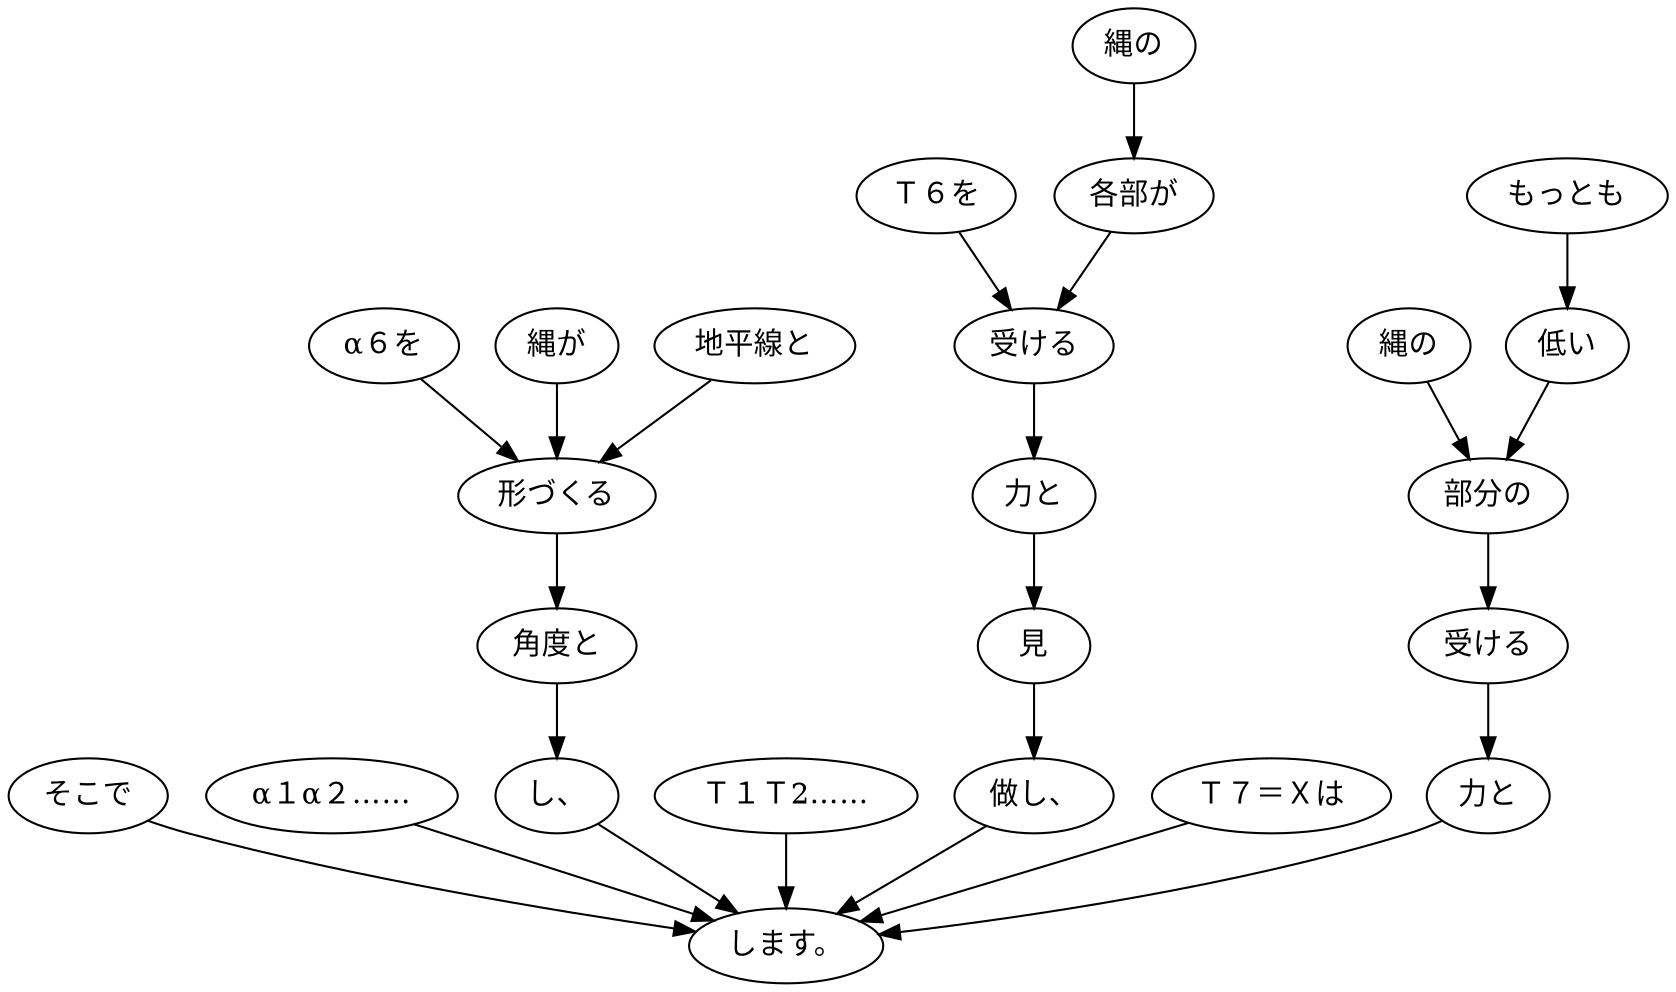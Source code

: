 digraph graph1514 {
	node0 [label="そこで"];
	node1 [label="α１α２……"];
	node2 [label="α６を"];
	node3 [label="縄が"];
	node4 [label="地平線と"];
	node5 [label="形づくる"];
	node6 [label="角度と"];
	node7 [label="し、"];
	node8 [label="Ｔ１Ｔ2……"];
	node9 [label="Ｔ６を"];
	node10 [label="縄の"];
	node11 [label="各部が"];
	node12 [label="受ける"];
	node13 [label="力と"];
	node14 [label="見"];
	node15 [label="做し、"];
	node16 [label="Ｔ７＝Ｘは"];
	node17 [label="縄の"];
	node18 [label="もっとも"];
	node19 [label="低い"];
	node20 [label="部分の"];
	node21 [label="受ける"];
	node22 [label="力と"];
	node23 [label="します。"];
	node0 -> node23;
	node1 -> node23;
	node2 -> node5;
	node3 -> node5;
	node4 -> node5;
	node5 -> node6;
	node6 -> node7;
	node7 -> node23;
	node8 -> node23;
	node9 -> node12;
	node10 -> node11;
	node11 -> node12;
	node12 -> node13;
	node13 -> node14;
	node14 -> node15;
	node15 -> node23;
	node16 -> node23;
	node17 -> node20;
	node18 -> node19;
	node19 -> node20;
	node20 -> node21;
	node21 -> node22;
	node22 -> node23;
}
